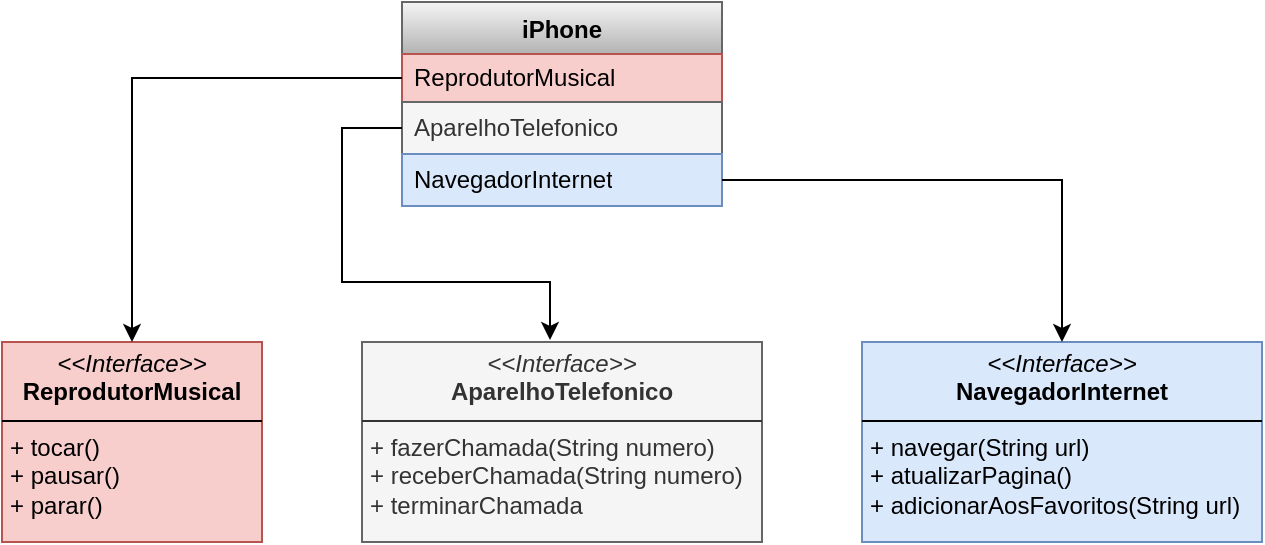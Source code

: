 <mxfile version="24.6.4" type="github">
  <diagram name="Página-1" id="yjtdfUK4H8QDI_gc1qzb">
    <mxGraphModel dx="777" dy="494" grid="1" gridSize="10" guides="1" tooltips="1" connect="1" arrows="1" fold="1" page="1" pageScale="1" pageWidth="827" pageHeight="1169" math="0" shadow="0">
      <root>
        <mxCell id="0" />
        <mxCell id="1" parent="0" />
        <mxCell id="ucZNZI-k-lU9NoNOAZUE-2" value="iPhone" style="swimlane;fontStyle=1;align=center;verticalAlign=top;childLayout=stackLayout;horizontal=1;startSize=26;horizontalStack=0;resizeParent=1;resizeParentMax=0;resizeLast=0;collapsible=1;marginBottom=0;whiteSpace=wrap;html=1;fillColor=#f5f5f5;strokeColor=#666666;gradientColor=#b3b3b3;" vertex="1" parent="1">
          <mxGeometry x="340" y="70" width="160" height="102" as="geometry" />
        </mxCell>
        <mxCell id="ucZNZI-k-lU9NoNOAZUE-3" value="ReprodutorMusical" style="text;strokeColor=#b85450;fillColor=#f8cecc;align=left;verticalAlign=middle;spacingLeft=4;spacingRight=4;overflow=hidden;rotatable=0;points=[[0,0.5],[1,0.5]];portConstraint=eastwest;whiteSpace=wrap;html=1;" vertex="1" parent="ucZNZI-k-lU9NoNOAZUE-2">
          <mxGeometry y="26" width="160" height="24" as="geometry" />
        </mxCell>
        <mxCell id="ucZNZI-k-lU9NoNOAZUE-5" value="AparelhoTelefonico" style="text;strokeColor=#666666;fillColor=#f5f5f5;align=left;verticalAlign=middle;spacingLeft=4;spacingRight=4;overflow=hidden;rotatable=0;points=[[0,0.5],[1,0.5]];portConstraint=eastwest;whiteSpace=wrap;html=1;fontColor=#333333;" vertex="1" parent="ucZNZI-k-lU9NoNOAZUE-2">
          <mxGeometry y="50" width="160" height="26" as="geometry" />
        </mxCell>
        <mxCell id="ucZNZI-k-lU9NoNOAZUE-7" value="NavegadorInternet" style="text;strokeColor=#6c8ebf;fillColor=#dae8fc;align=left;verticalAlign=middle;spacingLeft=4;spacingRight=4;overflow=hidden;rotatable=0;points=[[0,0.5],[1,0.5]];portConstraint=eastwest;whiteSpace=wrap;html=1;" vertex="1" parent="ucZNZI-k-lU9NoNOAZUE-2">
          <mxGeometry y="76" width="160" height="26" as="geometry" />
        </mxCell>
        <mxCell id="ucZNZI-k-lU9NoNOAZUE-21" value="&lt;p style=&quot;margin:0px;margin-top:4px;text-align:center;&quot;&gt;&lt;i&gt;&amp;lt;&amp;lt;Interface&amp;gt;&amp;gt;&lt;/i&gt;&lt;br&gt;&lt;b&gt;ReprodutorMusical&lt;/b&gt;&lt;br&gt;&lt;/p&gt;&lt;hr size=&quot;1&quot; style=&quot;border-style:solid;&quot;&gt;&lt;p style=&quot;margin:0px;margin-left:4px;&quot;&gt;&lt;/p&gt;&lt;p style=&quot;margin:0px;margin-left:4px;&quot;&gt;+ tocar()&lt;br&gt;+ pausar()&lt;/p&gt;&lt;p style=&quot;margin:0px;margin-left:4px;&quot;&gt;+ parar()&lt;/p&gt;" style="verticalAlign=top;align=left;overflow=fill;html=1;whiteSpace=wrap;fillColor=#f8cecc;strokeColor=#b85450;" vertex="1" parent="1">
          <mxGeometry x="140" y="240" width="130" height="100" as="geometry" />
        </mxCell>
        <mxCell id="ucZNZI-k-lU9NoNOAZUE-22" value="&lt;p style=&quot;margin:0px;margin-top:4px;text-align:center;&quot;&gt;&lt;i&gt;&amp;lt;&amp;lt;Interface&amp;gt;&amp;gt;&lt;/i&gt;&lt;br&gt;&lt;b&gt;AparelhoTelefonico&lt;/b&gt;&lt;br&gt;&lt;/p&gt;&lt;hr size=&quot;1&quot; style=&quot;border-style:solid;&quot;&gt;&lt;p style=&quot;margin:0px;margin-left:4px;&quot;&gt;&lt;/p&gt;&lt;p style=&quot;margin:0px;margin-left:4px;&quot;&gt;+ fazerChamada(String numero)&lt;br&gt;+ receberChamada(String numero)&lt;/p&gt;&lt;p style=&quot;margin:0px;margin-left:4px;&quot;&gt;+ terminarChamada&lt;/p&gt;" style="verticalAlign=top;align=left;overflow=fill;html=1;whiteSpace=wrap;fillColor=#f5f5f5;strokeColor=#666666;fontColor=#333333;" vertex="1" parent="1">
          <mxGeometry x="320" y="240" width="200" height="100" as="geometry" />
        </mxCell>
        <mxCell id="ucZNZI-k-lU9NoNOAZUE-23" value="&lt;p style=&quot;margin:0px;margin-top:4px;text-align:center;&quot;&gt;&lt;i&gt;&amp;lt;&amp;lt;Interface&amp;gt;&amp;gt;&lt;/i&gt;&lt;br&gt;&lt;b&gt;NavegadorInternet&lt;/b&gt;&lt;br&gt;&lt;/p&gt;&lt;hr size=&quot;1&quot; style=&quot;border-style:solid;&quot;&gt;&lt;p style=&quot;margin:0px;margin-left:4px;&quot;&gt;&lt;/p&gt;&lt;p style=&quot;margin:0px;margin-left:4px;&quot;&gt;+ navegar(String url)&lt;br&gt;+ atualizarPagina()&lt;/p&gt;&lt;p style=&quot;margin:0px;margin-left:4px;&quot;&gt;+ adicionarAosFavoritos(String url)&lt;/p&gt;" style="verticalAlign=top;align=left;overflow=fill;html=1;whiteSpace=wrap;fillColor=#dae8fc;strokeColor=#6c8ebf;" vertex="1" parent="1">
          <mxGeometry x="570" y="240" width="200" height="100" as="geometry" />
        </mxCell>
        <mxCell id="ucZNZI-k-lU9NoNOAZUE-25" style="edgeStyle=orthogonalEdgeStyle;rounded=0;orthogonalLoop=1;jettySize=auto;html=1;entryX=0.5;entryY=0;entryDx=0;entryDy=0;exitX=0;exitY=0.5;exitDx=0;exitDy=0;" edge="1" parent="1" source="ucZNZI-k-lU9NoNOAZUE-3" target="ucZNZI-k-lU9NoNOAZUE-21">
          <mxGeometry relative="1" as="geometry">
            <mxPoint x="200" y="230" as="targetPoint" />
          </mxGeometry>
        </mxCell>
        <mxCell id="ucZNZI-k-lU9NoNOAZUE-26" style="edgeStyle=orthogonalEdgeStyle;rounded=0;orthogonalLoop=1;jettySize=auto;html=1;entryX=0.5;entryY=0;entryDx=0;entryDy=0;" edge="1" parent="1" source="ucZNZI-k-lU9NoNOAZUE-7" target="ucZNZI-k-lU9NoNOAZUE-23">
          <mxGeometry relative="1" as="geometry" />
        </mxCell>
        <mxCell id="ucZNZI-k-lU9NoNOAZUE-27" style="edgeStyle=orthogonalEdgeStyle;rounded=0;orthogonalLoop=1;jettySize=auto;html=1;entryX=0.47;entryY=-0.01;entryDx=0;entryDy=0;entryPerimeter=0;exitX=0;exitY=0.5;exitDx=0;exitDy=0;" edge="1" parent="1" source="ucZNZI-k-lU9NoNOAZUE-5" target="ucZNZI-k-lU9NoNOAZUE-22">
          <mxGeometry relative="1" as="geometry">
            <Array as="points">
              <mxPoint x="310" y="133" />
              <mxPoint x="310" y="210" />
              <mxPoint x="414" y="210" />
            </Array>
          </mxGeometry>
        </mxCell>
      </root>
    </mxGraphModel>
  </diagram>
</mxfile>
